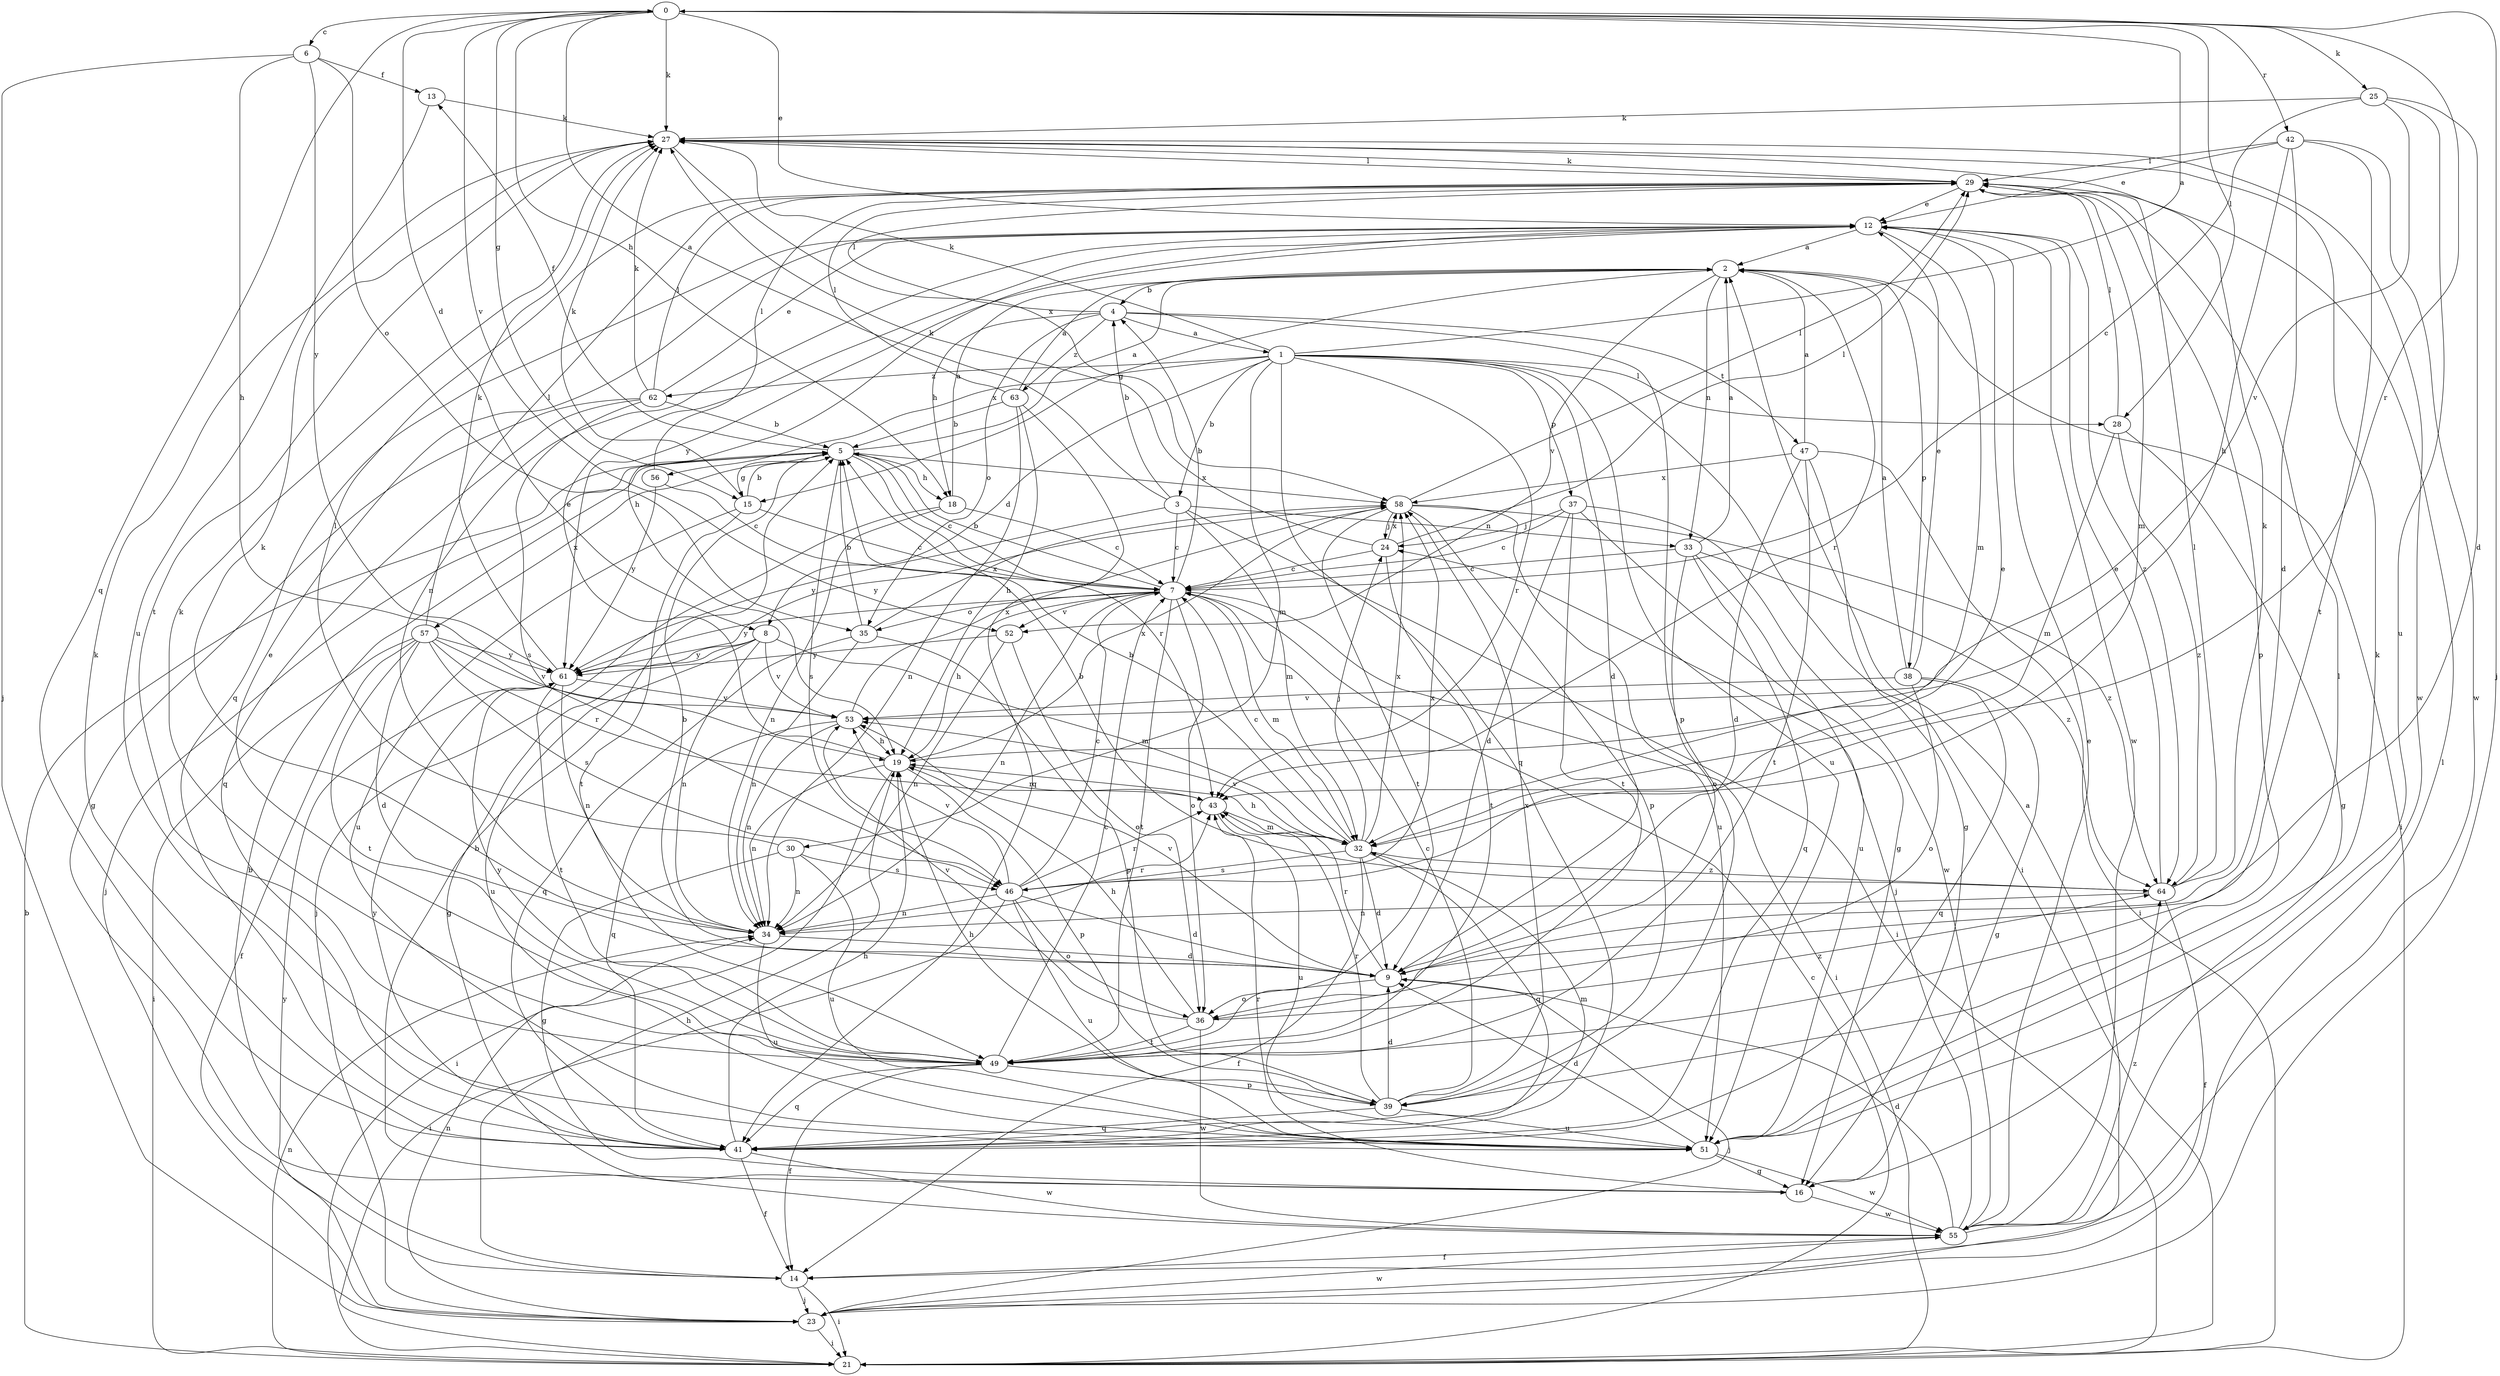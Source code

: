 strict digraph  {
0;
1;
2;
3;
4;
5;
6;
7;
8;
9;
12;
13;
14;
15;
16;
18;
19;
21;
23;
24;
25;
27;
28;
29;
30;
32;
33;
34;
35;
36;
37;
38;
39;
41;
42;
43;
46;
47;
49;
51;
52;
53;
55;
56;
57;
58;
61;
62;
63;
64;
0 -> 6  [label=c];
0 -> 8  [label=d];
0 -> 12  [label=e];
0 -> 15  [label=g];
0 -> 18  [label=h];
0 -> 23  [label=j];
0 -> 25  [label=k];
0 -> 27  [label=k];
0 -> 28  [label=l];
0 -> 41  [label=q];
0 -> 42  [label=r];
0 -> 43  [label=r];
0 -> 52  [label=v];
1 -> 0  [label=a];
1 -> 3  [label=b];
1 -> 8  [label=d];
1 -> 9  [label=d];
1 -> 21  [label=i];
1 -> 27  [label=k];
1 -> 28  [label=l];
1 -> 30  [label=m];
1 -> 37  [label=p];
1 -> 41  [label=q];
1 -> 43  [label=r];
1 -> 51  [label=u];
1 -> 56  [label=x];
1 -> 62  [label=z];
2 -> 4  [label=b];
2 -> 15  [label=g];
2 -> 21  [label=i];
2 -> 33  [label=n];
2 -> 38  [label=p];
2 -> 43  [label=r];
2 -> 52  [label=v];
3 -> 0  [label=a];
3 -> 4  [label=b];
3 -> 7  [label=c];
3 -> 21  [label=i];
3 -> 32  [label=m];
3 -> 33  [label=n];
3 -> 61  [label=y];
4 -> 1  [label=a];
4 -> 18  [label=h];
4 -> 29  [label=l];
4 -> 35  [label=o];
4 -> 39  [label=p];
4 -> 47  [label=t];
4 -> 63  [label=z];
5 -> 2  [label=a];
5 -> 7  [label=c];
5 -> 13  [label=f];
5 -> 15  [label=g];
5 -> 18  [label=h];
5 -> 23  [label=j];
5 -> 43  [label=r];
5 -> 46  [label=s];
5 -> 57  [label=x];
5 -> 58  [label=x];
6 -> 13  [label=f];
6 -> 19  [label=h];
6 -> 23  [label=j];
6 -> 35  [label=o];
6 -> 61  [label=y];
7 -> 4  [label=b];
7 -> 5  [label=b];
7 -> 19  [label=h];
7 -> 21  [label=i];
7 -> 32  [label=m];
7 -> 34  [label=n];
7 -> 35  [label=o];
7 -> 36  [label=o];
7 -> 49  [label=t];
7 -> 52  [label=v];
7 -> 61  [label=y];
8 -> 16  [label=g];
8 -> 32  [label=m];
8 -> 34  [label=n];
8 -> 51  [label=u];
8 -> 53  [label=v];
8 -> 61  [label=y];
9 -> 5  [label=b];
9 -> 23  [label=j];
9 -> 36  [label=o];
9 -> 43  [label=r];
9 -> 53  [label=v];
12 -> 2  [label=a];
12 -> 19  [label=h];
12 -> 32  [label=m];
12 -> 34  [label=n];
12 -> 41  [label=q];
12 -> 55  [label=w];
12 -> 61  [label=y];
12 -> 64  [label=z];
13 -> 27  [label=k];
13 -> 51  [label=u];
14 -> 5  [label=b];
14 -> 19  [label=h];
14 -> 21  [label=i];
14 -> 23  [label=j];
15 -> 5  [label=b];
15 -> 7  [label=c];
15 -> 27  [label=k];
15 -> 49  [label=t];
15 -> 51  [label=u];
16 -> 43  [label=r];
16 -> 55  [label=w];
18 -> 2  [label=a];
18 -> 7  [label=c];
18 -> 23  [label=j];
18 -> 34  [label=n];
19 -> 12  [label=e];
19 -> 21  [label=i];
19 -> 34  [label=n];
19 -> 39  [label=p];
19 -> 43  [label=r];
19 -> 58  [label=x];
21 -> 5  [label=b];
21 -> 7  [label=c];
21 -> 34  [label=n];
23 -> 2  [label=a];
23 -> 21  [label=i];
23 -> 29  [label=l];
23 -> 34  [label=n];
23 -> 55  [label=w];
23 -> 61  [label=y];
24 -> 7  [label=c];
24 -> 27  [label=k];
24 -> 29  [label=l];
24 -> 49  [label=t];
24 -> 58  [label=x];
25 -> 7  [label=c];
25 -> 9  [label=d];
25 -> 27  [label=k];
25 -> 51  [label=u];
25 -> 53  [label=v];
27 -> 29  [label=l];
27 -> 49  [label=t];
27 -> 55  [label=w];
27 -> 58  [label=x];
28 -> 16  [label=g];
28 -> 29  [label=l];
28 -> 32  [label=m];
28 -> 64  [label=z];
29 -> 12  [label=e];
29 -> 27  [label=k];
29 -> 32  [label=m];
29 -> 39  [label=p];
30 -> 16  [label=g];
30 -> 29  [label=l];
30 -> 34  [label=n];
30 -> 46  [label=s];
30 -> 51  [label=u];
32 -> 5  [label=b];
32 -> 7  [label=c];
32 -> 9  [label=d];
32 -> 14  [label=f];
32 -> 19  [label=h];
32 -> 24  [label=j];
32 -> 41  [label=q];
32 -> 46  [label=s];
32 -> 53  [label=v];
32 -> 58  [label=x];
32 -> 64  [label=z];
33 -> 2  [label=a];
33 -> 7  [label=c];
33 -> 36  [label=o];
33 -> 41  [label=q];
33 -> 51  [label=u];
33 -> 64  [label=z];
34 -> 9  [label=d];
34 -> 27  [label=k];
34 -> 43  [label=r];
34 -> 51  [label=u];
35 -> 5  [label=b];
35 -> 34  [label=n];
35 -> 39  [label=p];
35 -> 41  [label=q];
35 -> 58  [label=x];
36 -> 19  [label=h];
36 -> 49  [label=t];
36 -> 53  [label=v];
36 -> 55  [label=w];
36 -> 64  [label=z];
37 -> 7  [label=c];
37 -> 9  [label=d];
37 -> 16  [label=g];
37 -> 24  [label=j];
37 -> 49  [label=t];
37 -> 55  [label=w];
38 -> 2  [label=a];
38 -> 12  [label=e];
38 -> 16  [label=g];
38 -> 36  [label=o];
38 -> 41  [label=q];
38 -> 53  [label=v];
39 -> 7  [label=c];
39 -> 9  [label=d];
39 -> 19  [label=h];
39 -> 41  [label=q];
39 -> 43  [label=r];
39 -> 51  [label=u];
39 -> 58  [label=x];
41 -> 14  [label=f];
41 -> 19  [label=h];
41 -> 27  [label=k];
41 -> 32  [label=m];
41 -> 55  [label=w];
41 -> 61  [label=y];
42 -> 9  [label=d];
42 -> 12  [label=e];
42 -> 19  [label=h];
42 -> 29  [label=l];
42 -> 49  [label=t];
42 -> 55  [label=w];
43 -> 32  [label=m];
43 -> 51  [label=u];
46 -> 7  [label=c];
46 -> 9  [label=d];
46 -> 12  [label=e];
46 -> 21  [label=i];
46 -> 34  [label=n];
46 -> 36  [label=o];
46 -> 43  [label=r];
46 -> 51  [label=u];
46 -> 53  [label=v];
46 -> 58  [label=x];
47 -> 2  [label=a];
47 -> 9  [label=d];
47 -> 16  [label=g];
47 -> 21  [label=i];
47 -> 49  [label=t];
47 -> 58  [label=x];
49 -> 7  [label=c];
49 -> 12  [label=e];
49 -> 14  [label=f];
49 -> 27  [label=k];
49 -> 39  [label=p];
49 -> 41  [label=q];
49 -> 61  [label=y];
51 -> 9  [label=d];
51 -> 16  [label=g];
51 -> 27  [label=k];
51 -> 29  [label=l];
51 -> 55  [label=w];
52 -> 34  [label=n];
52 -> 36  [label=o];
52 -> 61  [label=y];
53 -> 19  [label=h];
53 -> 34  [label=n];
53 -> 41  [label=q];
53 -> 58  [label=x];
55 -> 5  [label=b];
55 -> 9  [label=d];
55 -> 12  [label=e];
55 -> 14  [label=f];
55 -> 24  [label=j];
55 -> 64  [label=z];
56 -> 7  [label=c];
56 -> 29  [label=l];
56 -> 61  [label=y];
57 -> 9  [label=d];
57 -> 14  [label=f];
57 -> 21  [label=i];
57 -> 29  [label=l];
57 -> 43  [label=r];
57 -> 46  [label=s];
57 -> 49  [label=t];
57 -> 53  [label=v];
57 -> 61  [label=y];
58 -> 24  [label=j];
58 -> 29  [label=l];
58 -> 39  [label=p];
58 -> 49  [label=t];
58 -> 51  [label=u];
58 -> 61  [label=y];
58 -> 64  [label=z];
61 -> 27  [label=k];
61 -> 34  [label=n];
61 -> 49  [label=t];
61 -> 53  [label=v];
62 -> 5  [label=b];
62 -> 12  [label=e];
62 -> 16  [label=g];
62 -> 27  [label=k];
62 -> 29  [label=l];
62 -> 41  [label=q];
62 -> 46  [label=s];
63 -> 2  [label=a];
63 -> 5  [label=b];
63 -> 19  [label=h];
63 -> 29  [label=l];
63 -> 34  [label=n];
63 -> 41  [label=q];
64 -> 5  [label=b];
64 -> 12  [label=e];
64 -> 14  [label=f];
64 -> 27  [label=k];
64 -> 29  [label=l];
64 -> 34  [label=n];
}
